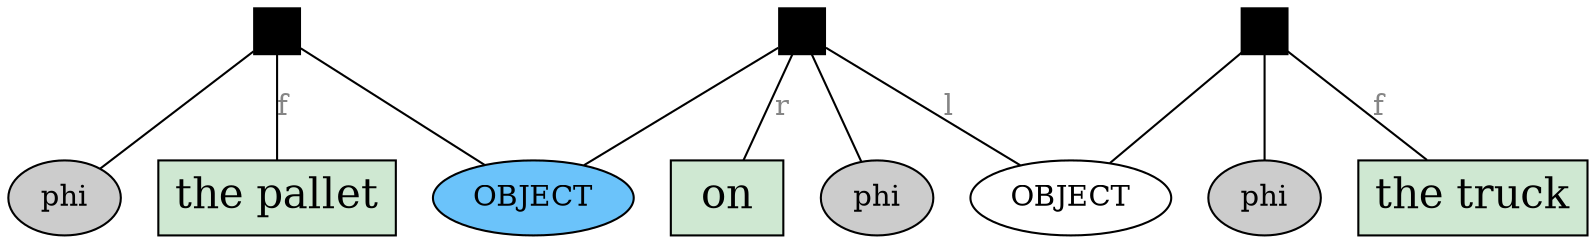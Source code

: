 graph esdc_parse {
  0 [label="OBJECT" style=filled fillcolor="#6BC3FA" pos="-0.5,3" pin=true];
  1 [label="phi" style=filled fillcolor="#CCCCCC"];
  4 [label="phi" style=filled fillcolor="#CCCCCC"];
  3 [label="the pallet" fontsize=20 shape=box style=filled fillcolor="#CFE8D2"];
  6 [label="on" fontsize=20 shape=box style=filled fillcolor="#CFE8D2"];
  7 [label="OBJECT"];
  8 [label="phi" style=filled fillcolor="#CCCCCC"];
  10 [label="the truck" fontsize=20 shape=box style=filled fillcolor="#CFE8D2"];

  2 [label="" shape=box style=filled fillcolor="#000000" fixedsize="true" height="0.3" width="0.3"];
  5 [label="" shape=box style=filled fillcolor="#000000" fixedsize="true" height="0.3" width="0.3"];
  9 [label="" shape=box style=filled fillcolor="#000000" fixedsize="true" height="0.3" width="0.3"];


  2 -- 0 [ label=" " fontcolor="#858585"];
  2 -- 1 [ label=" " fontcolor="#858585"];
  2 -- 3 [ label=f fontcolor="#858585"];
  5 -- 0 [ label=" " fontcolor="#858585"];
  5 -- 6 [ label=r fontcolor="#858585"];
  5 -- 7 [ label=l fontcolor="#858585"];
  5 -- 4 [ label=" " fontcolor="#858585"];
  9 -- 7 [ label=" " fontcolor="#858585"];
  9 -- 8 [ label=" " fontcolor="#858585"];
  9 -- 10 [ label=f fontcolor="#858585"];
}

